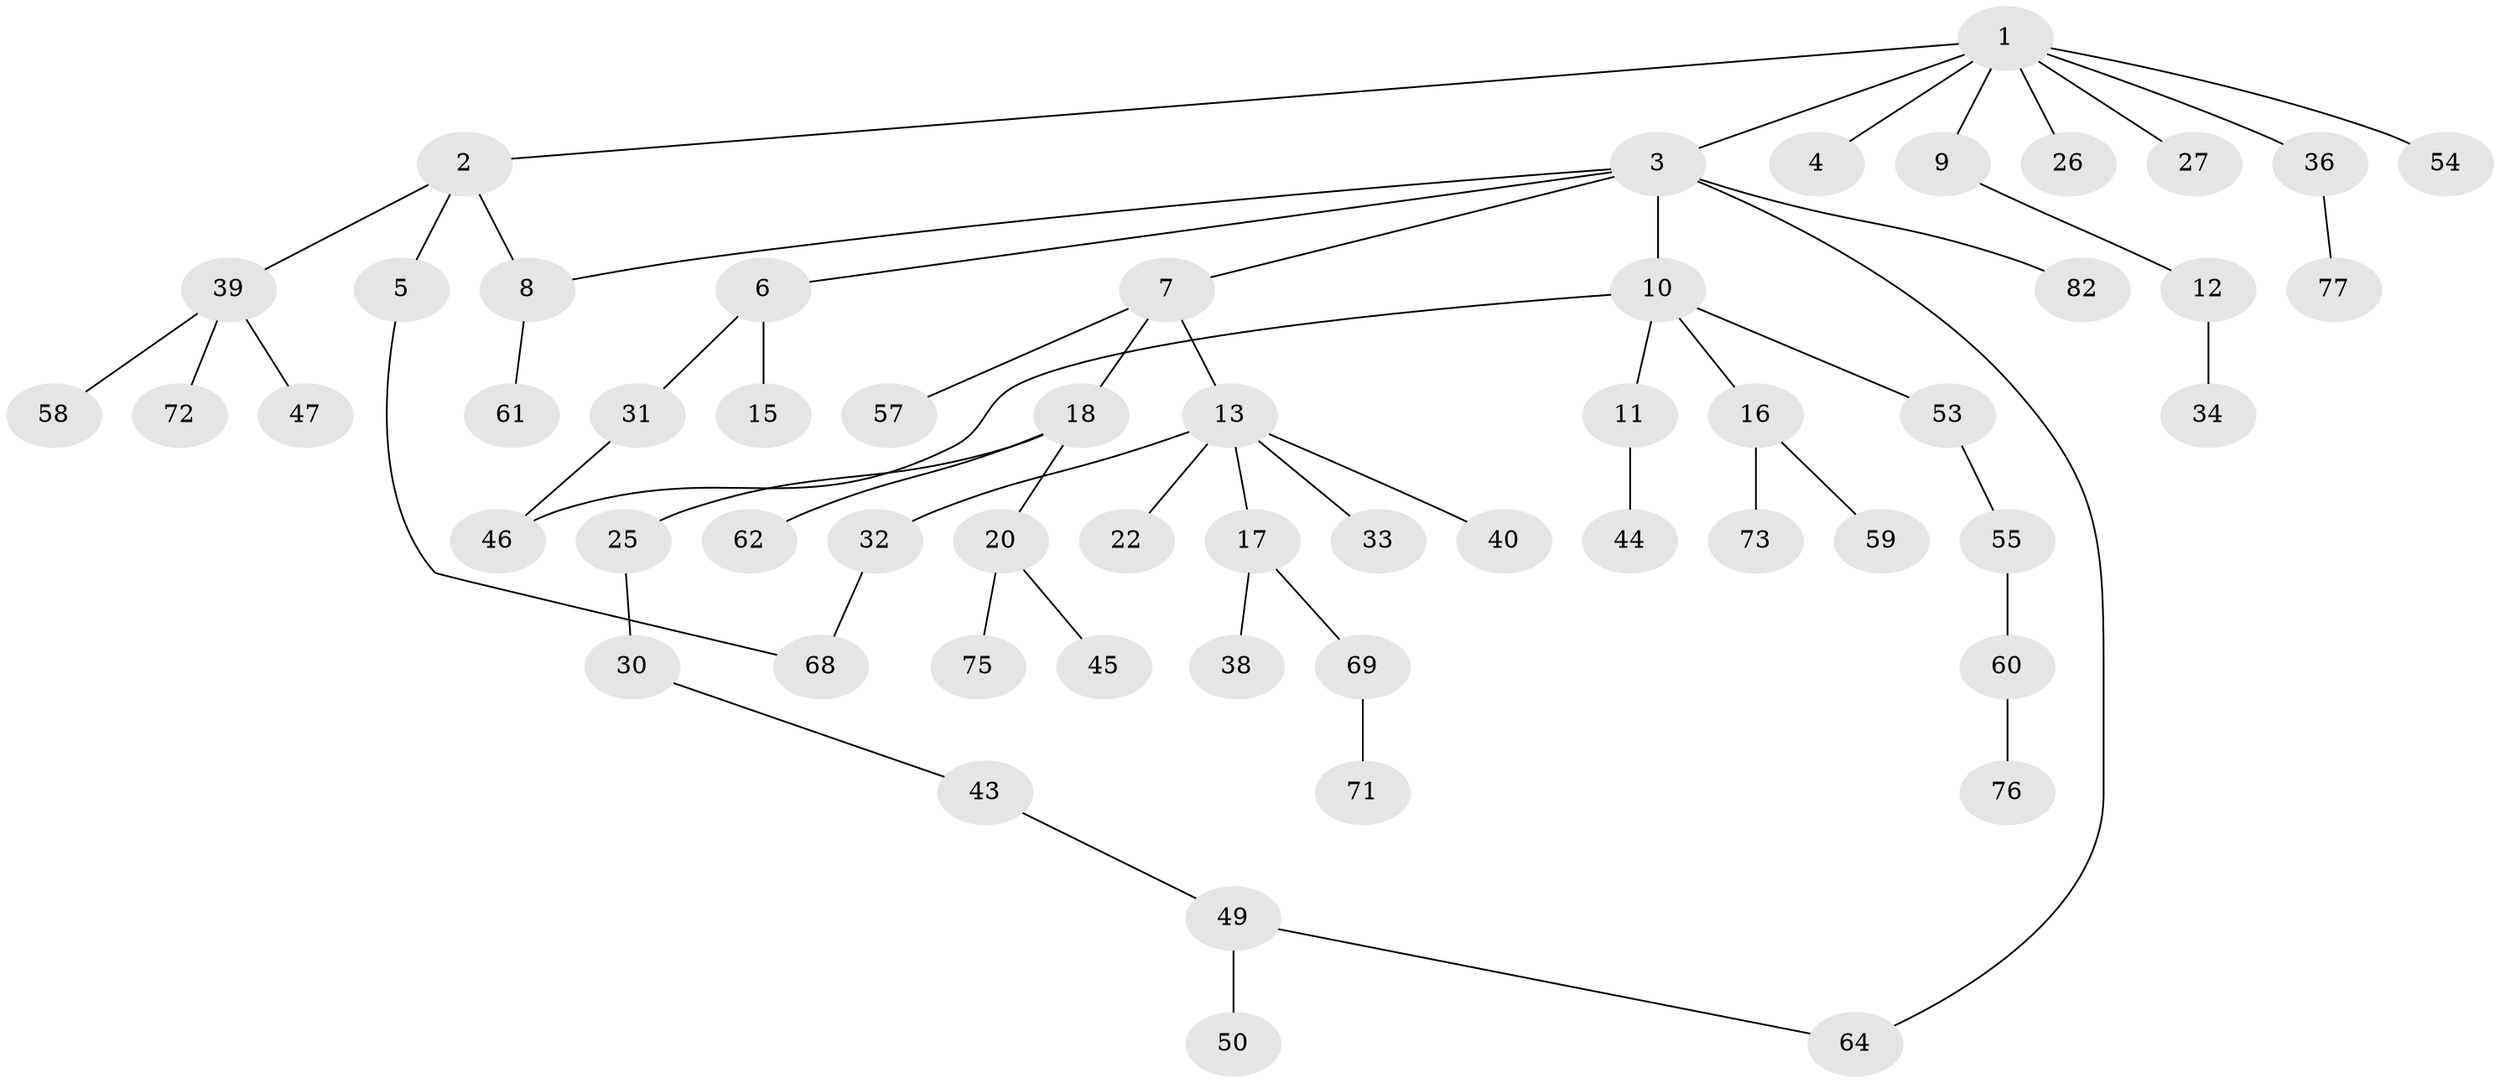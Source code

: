 // Generated by graph-tools (version 1.1) at 2025/51/02/27/25 19:51:37]
// undirected, 57 vertices, 60 edges
graph export_dot {
graph [start="1"]
  node [color=gray90,style=filled];
  1 [super="+19"];
  2 [super="+14"];
  3 [super="+37"];
  4;
  5;
  6;
  7;
  8 [super="+23"];
  9;
  10 [super="+29"];
  11;
  12 [super="+24"];
  13 [super="+78"];
  15 [super="+67"];
  16 [super="+21"];
  17;
  18 [super="+35"];
  20;
  22 [super="+70"];
  25;
  26 [super="+28"];
  27 [super="+48"];
  30;
  31 [super="+51"];
  32 [super="+42"];
  33;
  34;
  36 [super="+56"];
  38;
  39 [super="+41"];
  40;
  43;
  44;
  45;
  46 [super="+66"];
  47 [super="+65"];
  49 [super="+52"];
  50;
  53;
  54;
  55 [super="+80"];
  57 [super="+81"];
  58 [super="+79"];
  59 [super="+74"];
  60;
  61 [super="+63"];
  62;
  64;
  68;
  69;
  71;
  72;
  73;
  75;
  76;
  77;
  82;
  1 -- 2;
  1 -- 3;
  1 -- 4;
  1 -- 9;
  1 -- 26;
  1 -- 27;
  1 -- 36;
  1 -- 54;
  2 -- 5;
  2 -- 39;
  2 -- 8;
  3 -- 6;
  3 -- 7;
  3 -- 8;
  3 -- 10;
  3 -- 64;
  3 -- 82;
  5 -- 68;
  6 -- 15;
  6 -- 31;
  7 -- 13;
  7 -- 18;
  7 -- 57;
  8 -- 61;
  9 -- 12;
  10 -- 11;
  10 -- 16;
  10 -- 46;
  10 -- 53;
  11 -- 44;
  12 -- 34;
  13 -- 17;
  13 -- 22;
  13 -- 32;
  13 -- 33;
  13 -- 40;
  16 -- 73;
  16 -- 59;
  17 -- 38;
  17 -- 69;
  18 -- 20;
  18 -- 25;
  18 -- 62;
  20 -- 45;
  20 -- 75;
  25 -- 30;
  30 -- 43;
  31 -- 46;
  32 -- 68;
  36 -- 77;
  39 -- 47;
  39 -- 72;
  39 -- 58;
  43 -- 49;
  49 -- 50;
  49 -- 64;
  53 -- 55;
  55 -- 60;
  60 -- 76;
  69 -- 71;
}
